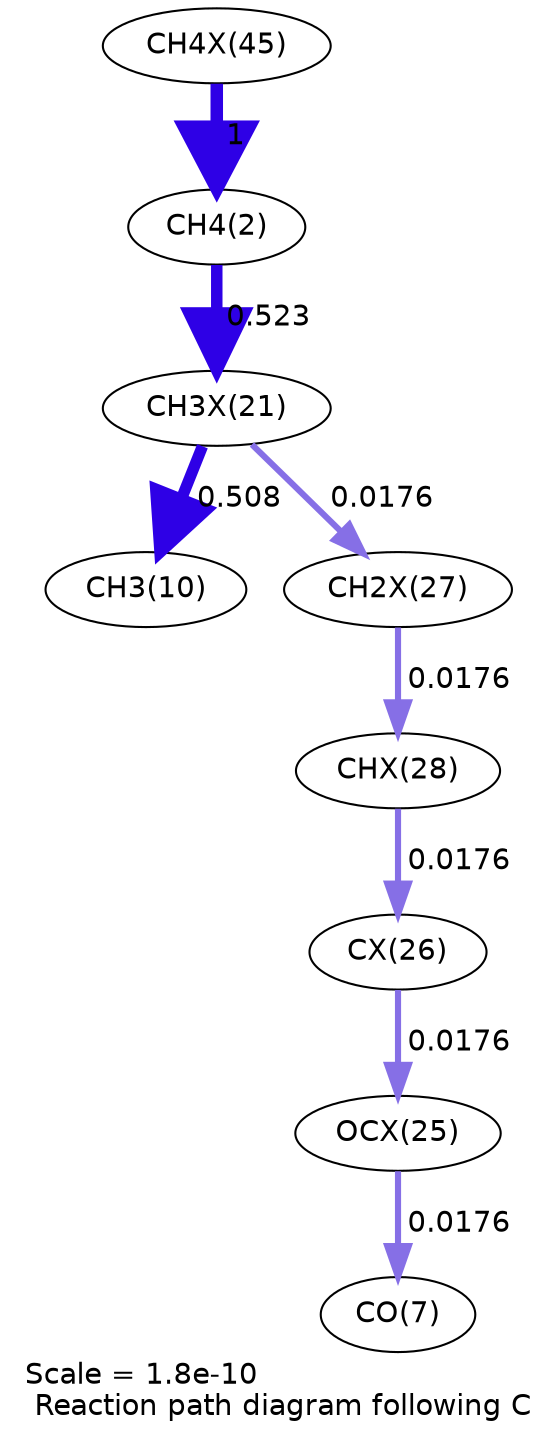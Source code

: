 digraph reaction_paths {
center=1;
s65 -> s4[fontname="Helvetica", penwidth=6, arrowsize=3, color="0.7, 1.5, 0.9"
, label=" 1"];
s4 -> s57[fontname="Helvetica", penwidth=5.51, arrowsize=2.76, color="0.7, 1.02, 0.9"
, label=" 0.523"];
s57 -> s12[fontname="Helvetica", penwidth=5.49, arrowsize=2.74, color="0.7, 1.01, 0.9"
, label=" 0.508"];
s57 -> s63[fontname="Helvetica", penwidth=2.95, arrowsize=1.47, color="0.7, 0.518, 0.9"
, label=" 0.0176"];
s63 -> s64[fontname="Helvetica", penwidth=2.95, arrowsize=1.47, color="0.7, 0.518, 0.9"
, label=" 0.0176"];
s64 -> s62[fontname="Helvetica", penwidth=2.95, arrowsize=1.47, color="0.7, 0.518, 0.9"
, label=" 0.0176"];
s62 -> s61[fontname="Helvetica", penwidth=2.95, arrowsize=1.47, color="0.7, 0.518, 0.9"
, label=" 0.0176"];
s61 -> s9[fontname="Helvetica", penwidth=2.95, arrowsize=1.47, color="0.7, 0.518, 0.9"
, label=" 0.0176"];
s4 [ fontname="Helvetica", label="CH4(2)"];
s9 [ fontname="Helvetica", label="CO(7)"];
s12 [ fontname="Helvetica", label="CH3(10)"];
s57 [ fontname="Helvetica", label="CH3X(21)"];
s61 [ fontname="Helvetica", label="OCX(25)"];
s62 [ fontname="Helvetica", label="CX(26)"];
s63 [ fontname="Helvetica", label="CH2X(27)"];
s64 [ fontname="Helvetica", label="CHX(28)"];
s65 [ fontname="Helvetica", label="CH4X(45)"];
 label = "Scale = 1.8e-10\l Reaction path diagram following C";
 fontname = "Helvetica";
}
